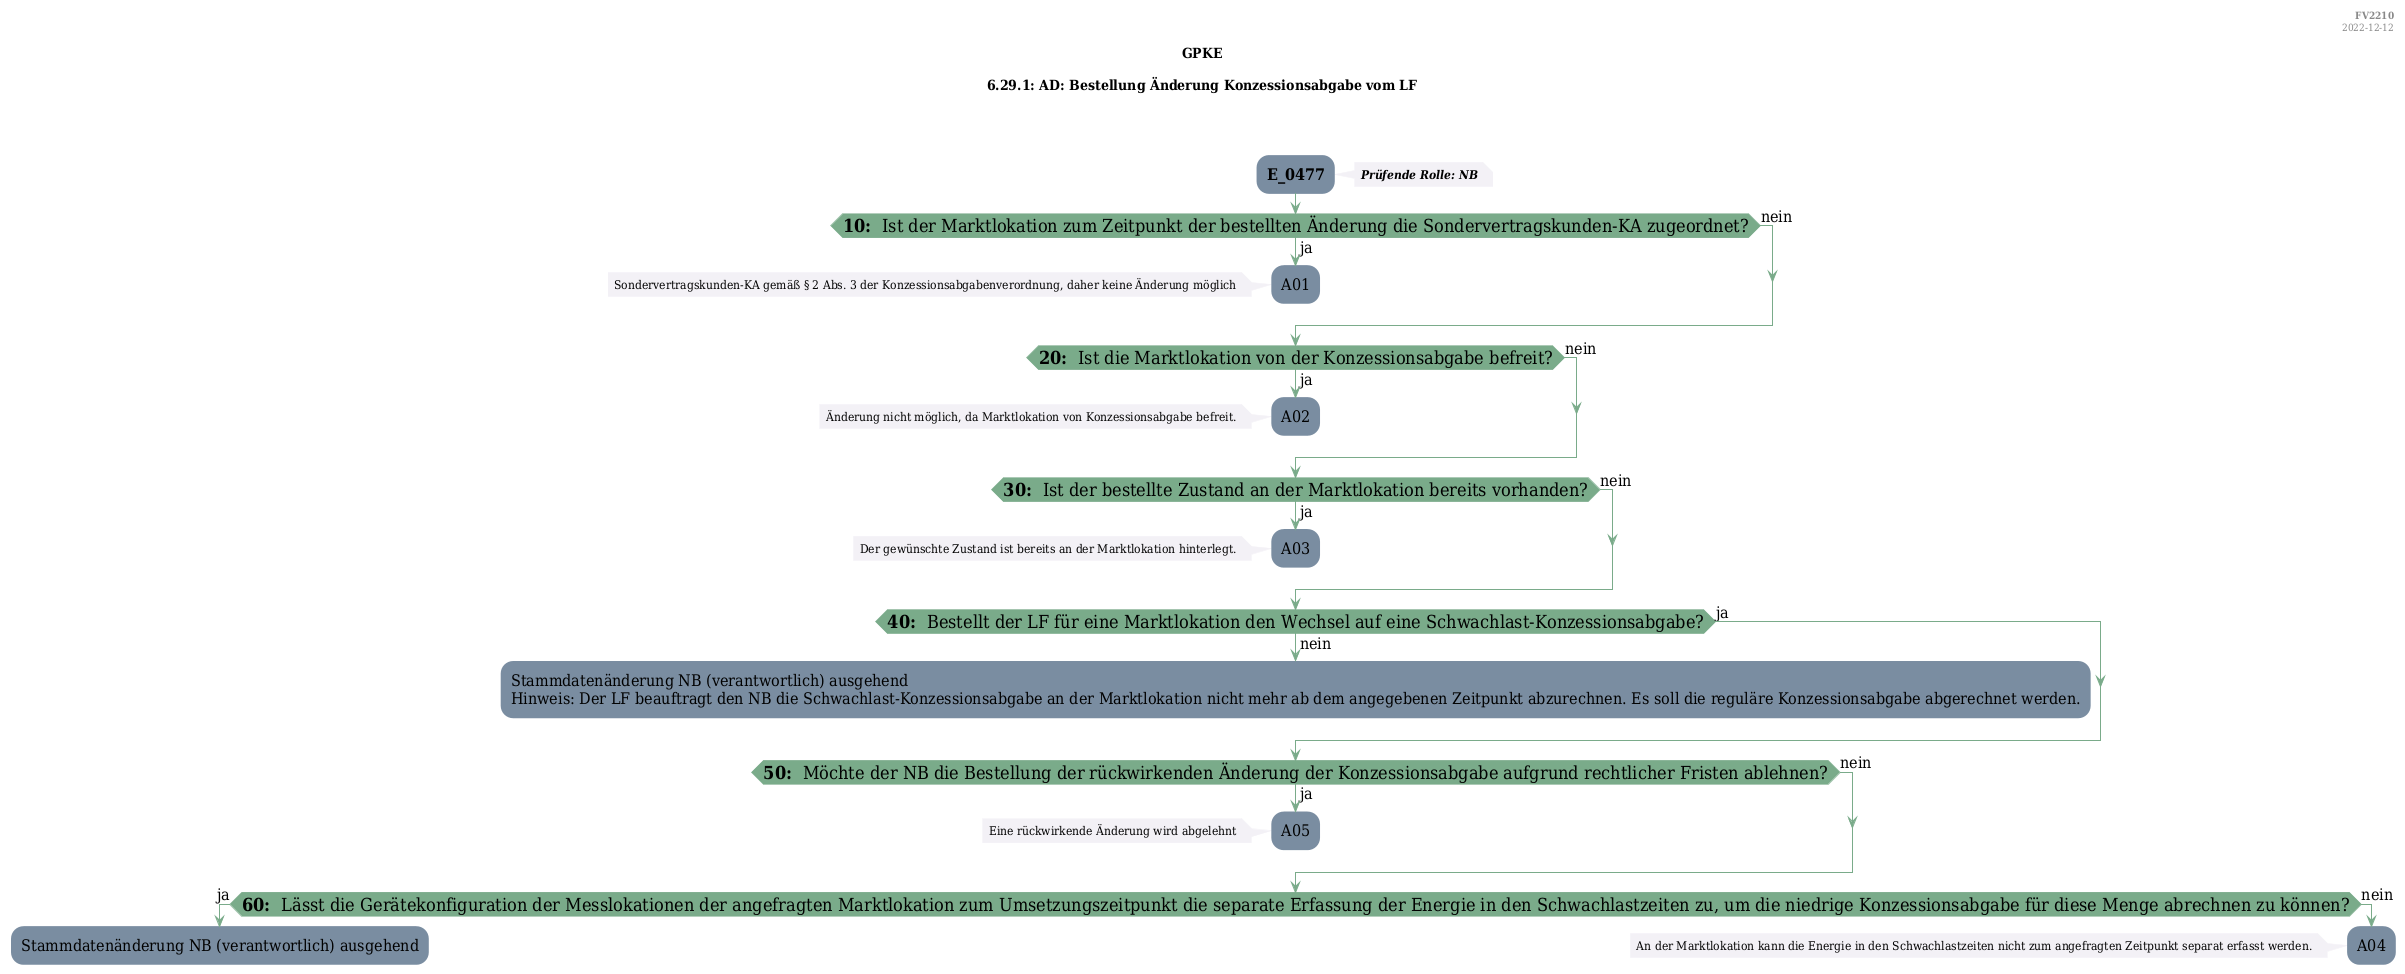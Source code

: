 @startuml
skinparam Shadowing false
skinparam NoteBorderColor #f3f1f6
skinparam NoteBackgroundColor #f3f1f6
skinparam NoteFontSize 12
skinparam ActivityBorderColor none
skinparam ActivityBackgroundColor #7a8da1
skinparam ActivityFontSize 16
skinparam ArrowColor #7aab8a
skinparam ArrowFontSize 16
skinparam ActivityDiamondBackgroundColor #7aab8a
skinparam ActivityDiamondBorderColor #7aab8a
skinparam ActivityDiamondFontSize 18
skinparam defaultFontName DejaVu Serif Condensed
skinparam ActivityEndColor #669580

header
<b>FV2210
2022-12-12
endheader

title
GPKE

6.29.1: AD: Bestellung Änderung Konzessionsabgabe vom LF



end title
:<b>E_0477</b>;
note right
<b><i>Prüfende Rolle: NB
end note

if (<b>10: </b> Ist der Marktlokation zum Zeitpunkt der bestellten Änderung die Sondervertragskunden-KA zugeordnet?) then (ja)
    :A01;
    note left
        Sondervertragskunden-KA gemäß § 2 Abs. 3 der Konzessionsabgabenverordnung, daher keine Änderung möglich
    endnote
    kill;
else (nein)
endif
if (<b>20: </b> Ist die Marktlokation von der Konzessionsabgabe befreit?) then (ja)
    :A02;
    note left
        Änderung nicht möglich, da Marktlokation von Konzessionsabgabe befreit.
    endnote
    kill;
else (nein)
endif
if (<b>30: </b> Ist der bestellte Zustand an der Marktlokation bereits vorhanden?) then (ja)
    :A03;
    note left
        Der gewünschte Zustand ist bereits an der Marktlokation hinterlegt.
    endnote
    kill;
else (nein)
endif
if (<b>40: </b> Bestellt der LF für eine Marktlokation den Wechsel auf eine Schwachlast-Konzessionsabgabe?) then (ja)
else (nein)
    :Stammdatenänderung NB (verantwortlich) ausgehend
Hinweis: Der LF beauftragt den NB die Schwachlast-Konzessionsabgabe an der Marktlokation nicht mehr ab dem angegebenen Zeitpunkt abzurechnen. Es soll die reguläre Konzessionsabgabe abgerechnet werden.;
    kill;
endif
if (<b>50: </b> Möchte der NB die Bestellung der rückwirkenden Änderung der Konzessionsabgabe aufgrund rechtlicher Fristen ablehnen?) then (ja)
    :A05;
    note left
        Eine rückwirkende Änderung wird abgelehnt
    endnote
    kill;
else (nein)
endif
if (<b>60: </b> Lässt die Gerätekonfiguration der Messlokationen der angefragten Marktlokation zum Umsetzungszeitpunkt die separate Erfassung der Energie in den Schwachlastzeiten zu, um die niedrige Konzessionsabgabe für diese Menge abrechnen zu können?) then (ja)
    :Stammdatenänderung NB (verantwortlich) ausgehend;
    kill;
else (nein)
    :A04;
    note left
        An der Marktlokation kann die Energie in den Schwachlastzeiten nicht zum angefragten Zeitpunkt separat erfasst werden.
    endnote
    kill;
endif

@enduml
